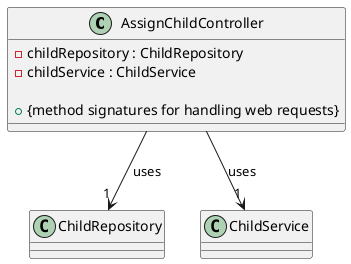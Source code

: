 
@startuml
class AssignChildController {
    - childRepository : ChildRepository
    - childService : ChildService

    + {method signatures for handling web requests}
}

class ChildRepository {
}

class ChildService {
}

AssignChildController --> "1" ChildRepository : uses
AssignChildController --> "1" ChildService : uses

@enduml

